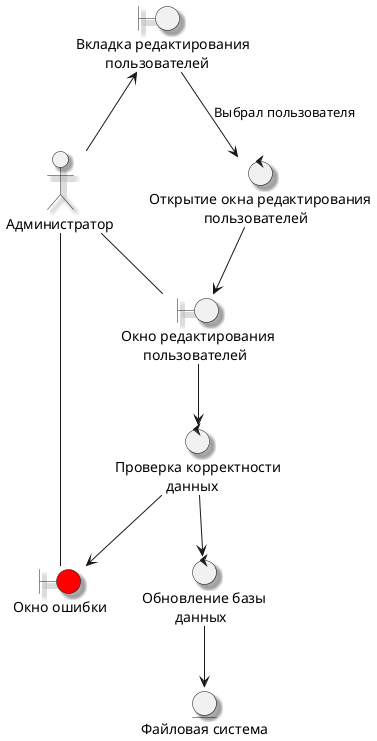 @startuml
skinparam Shadowing true
actor "Администратор" as admin
boundary "  Вкладка редактирования\n          пользователей" as mainMenuAd
boundary "Окно редактирования\n      пользователей" as removeUserWindow 

control "Открытие окна редактирования\n               пользователей" as removeUserWindowControl
control "Обновление базы\n         данных" as writeToDatabase
entity "Файловая система" as fs

control "Проверка корректности\n              данных" as checkControl
boundary "Окно ошибки" as errorWindow #Red

admin -u-> mainMenuAd
mainMenuAd --> removeUserWindowControl : Выбрал пользователя
removeUserWindowControl --> removeUserWindow 
removeUserWindow --> checkControl 
checkControl --> writeToDatabase
checkControl --> errorWindow
errorWindow -- admin

writeToDatabase --> fs
admin -- removeUserWindow 

@enduml